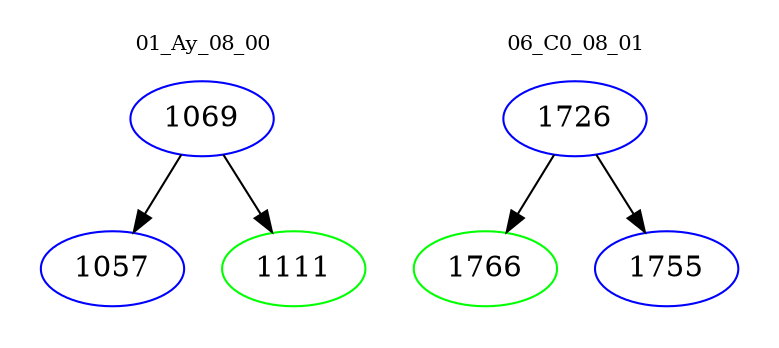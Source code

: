 digraph{
subgraph cluster_0 {
color = white
label = "01_Ay_08_00";
fontsize=10;
T0_1069 [label="1069", color="blue"]
T0_1069 -> T0_1057 [color="black"]
T0_1057 [label="1057", color="blue"]
T0_1069 -> T0_1111 [color="black"]
T0_1111 [label="1111", color="green"]
}
subgraph cluster_1 {
color = white
label = "06_C0_08_01";
fontsize=10;
T1_1726 [label="1726", color="blue"]
T1_1726 -> T1_1766 [color="black"]
T1_1766 [label="1766", color="green"]
T1_1726 -> T1_1755 [color="black"]
T1_1755 [label="1755", color="blue"]
}
}
